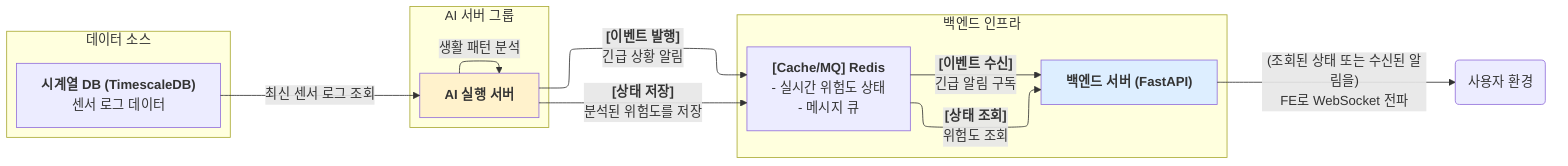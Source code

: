 ---
config:
  layout: elk
---
flowchart LR
 subgraph subGraph0["AI 서버 그룹"]
        A["<b>AI 실행 서버</b><br>"]
  end
 subgraph subGraph1["백엔드 인프라"]
        B["<b>백엔드 서버 (FastAPI)</b>"]
        D["<b>[Cache/MQ] Redis</b><br>- 실시간 위험도 상태<br>- 메시지 큐"]
  end
 subgraph subGraph2["데이터 소스"]
        E["<b>시계열 DB (TimescaleDB)</b><br>센서 로그 데이터"]
  end
    E -- "최신 센서 로그 조회" --> A
    A -- "생활 패턴 분석" --> A
    A -- "<b>[상태 저장]</b><br>분석된 위험도를 저장" --> D
    A -- "<b>[이벤트 발행]</b><br>긴급 상황 알림" --> D
    D -- <b>[상태 조회]</b><br>위험도 조회 --> B
    D -- <b>[이벤트 수신]</b><br>긴급 알림 구독 --> B
    B -- (조회된 상태 또는 수신된 알림을)<br>FE로 WebSocket 전파 --> FE("사용자 환경")
    style A fill:#fff2cc
    style B fill:#ddeeff